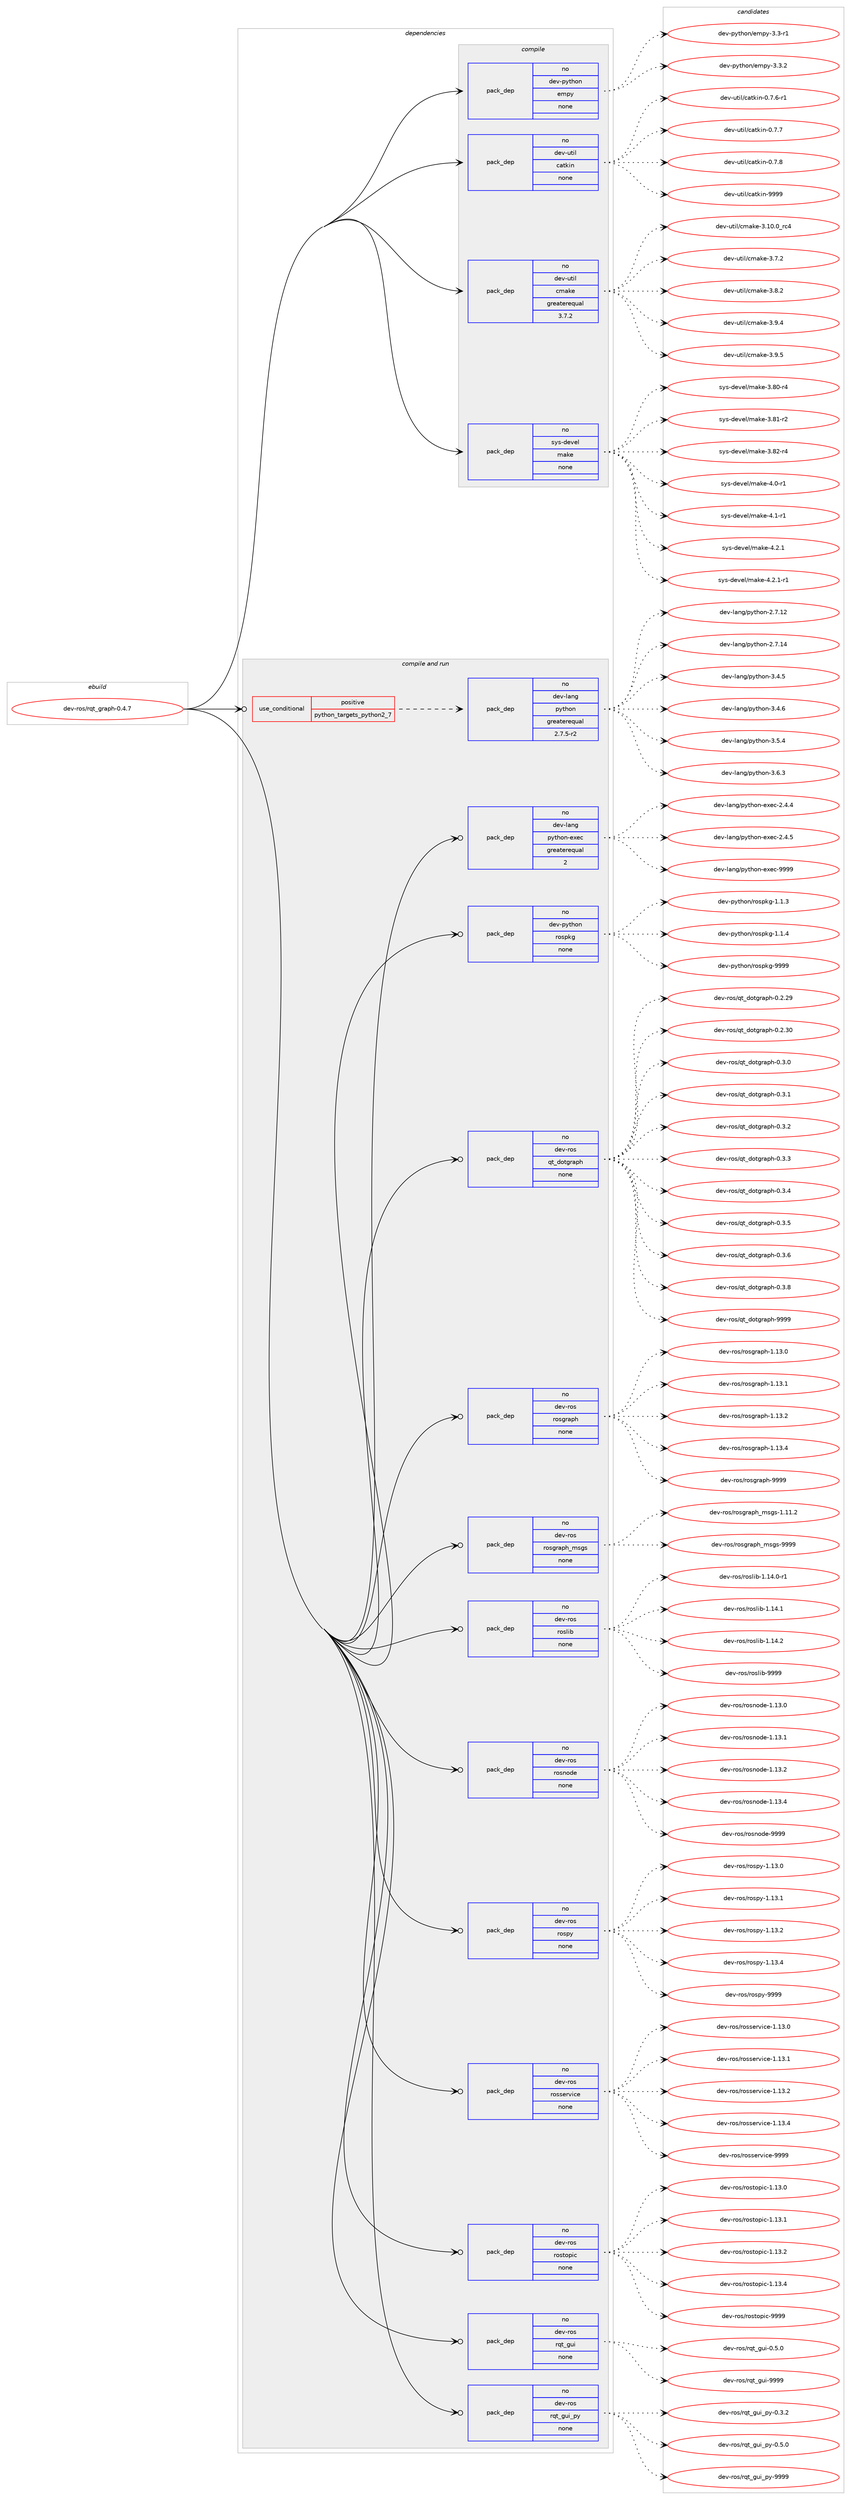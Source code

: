 digraph prolog {

# *************
# Graph options
# *************

newrank=true;
concentrate=true;
compound=true;
graph [rankdir=LR,fontname=Helvetica,fontsize=10,ranksep=1.5];#, ranksep=2.5, nodesep=0.2];
edge  [arrowhead=vee];
node  [fontname=Helvetica,fontsize=10];

# **********
# The ebuild
# **********

subgraph cluster_leftcol {
color=gray;
rank=same;
label=<<i>ebuild</i>>;
id [label="dev-ros/rqt_graph-0.4.7", color=red, width=4, href="../dev-ros/rqt_graph-0.4.7.svg"];
}

# ****************
# The dependencies
# ****************

subgraph cluster_midcol {
color=gray;
label=<<i>dependencies</i>>;
subgraph cluster_compile {
fillcolor="#eeeeee";
style=filled;
label=<<i>compile</i>>;
subgraph pack161561 {
dependency212595 [label=<<TABLE BORDER="0" CELLBORDER="1" CELLSPACING="0" CELLPADDING="4" WIDTH="220"><TR><TD ROWSPAN="6" CELLPADDING="30">pack_dep</TD></TR><TR><TD WIDTH="110">no</TD></TR><TR><TD>dev-python</TD></TR><TR><TD>empy</TD></TR><TR><TD>none</TD></TR><TR><TD></TD></TR></TABLE>>, shape=none, color=blue];
}
id:e -> dependency212595:w [weight=20,style="solid",arrowhead="vee"];
subgraph pack161562 {
dependency212596 [label=<<TABLE BORDER="0" CELLBORDER="1" CELLSPACING="0" CELLPADDING="4" WIDTH="220"><TR><TD ROWSPAN="6" CELLPADDING="30">pack_dep</TD></TR><TR><TD WIDTH="110">no</TD></TR><TR><TD>dev-util</TD></TR><TR><TD>catkin</TD></TR><TR><TD>none</TD></TR><TR><TD></TD></TR></TABLE>>, shape=none, color=blue];
}
id:e -> dependency212596:w [weight=20,style="solid",arrowhead="vee"];
subgraph pack161563 {
dependency212597 [label=<<TABLE BORDER="0" CELLBORDER="1" CELLSPACING="0" CELLPADDING="4" WIDTH="220"><TR><TD ROWSPAN="6" CELLPADDING="30">pack_dep</TD></TR><TR><TD WIDTH="110">no</TD></TR><TR><TD>dev-util</TD></TR><TR><TD>cmake</TD></TR><TR><TD>greaterequal</TD></TR><TR><TD>3.7.2</TD></TR></TABLE>>, shape=none, color=blue];
}
id:e -> dependency212597:w [weight=20,style="solid",arrowhead="vee"];
subgraph pack161564 {
dependency212598 [label=<<TABLE BORDER="0" CELLBORDER="1" CELLSPACING="0" CELLPADDING="4" WIDTH="220"><TR><TD ROWSPAN="6" CELLPADDING="30">pack_dep</TD></TR><TR><TD WIDTH="110">no</TD></TR><TR><TD>sys-devel</TD></TR><TR><TD>make</TD></TR><TR><TD>none</TD></TR><TR><TD></TD></TR></TABLE>>, shape=none, color=blue];
}
id:e -> dependency212598:w [weight=20,style="solid",arrowhead="vee"];
}
subgraph cluster_compileandrun {
fillcolor="#eeeeee";
style=filled;
label=<<i>compile and run</i>>;
subgraph cond47047 {
dependency212599 [label=<<TABLE BORDER="0" CELLBORDER="1" CELLSPACING="0" CELLPADDING="4"><TR><TD ROWSPAN="3" CELLPADDING="10">use_conditional</TD></TR><TR><TD>positive</TD></TR><TR><TD>python_targets_python2_7</TD></TR></TABLE>>, shape=none, color=red];
subgraph pack161565 {
dependency212600 [label=<<TABLE BORDER="0" CELLBORDER="1" CELLSPACING="0" CELLPADDING="4" WIDTH="220"><TR><TD ROWSPAN="6" CELLPADDING="30">pack_dep</TD></TR><TR><TD WIDTH="110">no</TD></TR><TR><TD>dev-lang</TD></TR><TR><TD>python</TD></TR><TR><TD>greaterequal</TD></TR><TR><TD>2.7.5-r2</TD></TR></TABLE>>, shape=none, color=blue];
}
dependency212599:e -> dependency212600:w [weight=20,style="dashed",arrowhead="vee"];
}
id:e -> dependency212599:w [weight=20,style="solid",arrowhead="odotvee"];
subgraph pack161566 {
dependency212601 [label=<<TABLE BORDER="0" CELLBORDER="1" CELLSPACING="0" CELLPADDING="4" WIDTH="220"><TR><TD ROWSPAN="6" CELLPADDING="30">pack_dep</TD></TR><TR><TD WIDTH="110">no</TD></TR><TR><TD>dev-lang</TD></TR><TR><TD>python-exec</TD></TR><TR><TD>greaterequal</TD></TR><TR><TD>2</TD></TR></TABLE>>, shape=none, color=blue];
}
id:e -> dependency212601:w [weight=20,style="solid",arrowhead="odotvee"];
subgraph pack161567 {
dependency212602 [label=<<TABLE BORDER="0" CELLBORDER="1" CELLSPACING="0" CELLPADDING="4" WIDTH="220"><TR><TD ROWSPAN="6" CELLPADDING="30">pack_dep</TD></TR><TR><TD WIDTH="110">no</TD></TR><TR><TD>dev-python</TD></TR><TR><TD>rospkg</TD></TR><TR><TD>none</TD></TR><TR><TD></TD></TR></TABLE>>, shape=none, color=blue];
}
id:e -> dependency212602:w [weight=20,style="solid",arrowhead="odotvee"];
subgraph pack161568 {
dependency212603 [label=<<TABLE BORDER="0" CELLBORDER="1" CELLSPACING="0" CELLPADDING="4" WIDTH="220"><TR><TD ROWSPAN="6" CELLPADDING="30">pack_dep</TD></TR><TR><TD WIDTH="110">no</TD></TR><TR><TD>dev-ros</TD></TR><TR><TD>qt_dotgraph</TD></TR><TR><TD>none</TD></TR><TR><TD></TD></TR></TABLE>>, shape=none, color=blue];
}
id:e -> dependency212603:w [weight=20,style="solid",arrowhead="odotvee"];
subgraph pack161569 {
dependency212604 [label=<<TABLE BORDER="0" CELLBORDER="1" CELLSPACING="0" CELLPADDING="4" WIDTH="220"><TR><TD ROWSPAN="6" CELLPADDING="30">pack_dep</TD></TR><TR><TD WIDTH="110">no</TD></TR><TR><TD>dev-ros</TD></TR><TR><TD>rosgraph</TD></TR><TR><TD>none</TD></TR><TR><TD></TD></TR></TABLE>>, shape=none, color=blue];
}
id:e -> dependency212604:w [weight=20,style="solid",arrowhead="odotvee"];
subgraph pack161570 {
dependency212605 [label=<<TABLE BORDER="0" CELLBORDER="1" CELLSPACING="0" CELLPADDING="4" WIDTH="220"><TR><TD ROWSPAN="6" CELLPADDING="30">pack_dep</TD></TR><TR><TD WIDTH="110">no</TD></TR><TR><TD>dev-ros</TD></TR><TR><TD>rosgraph_msgs</TD></TR><TR><TD>none</TD></TR><TR><TD></TD></TR></TABLE>>, shape=none, color=blue];
}
id:e -> dependency212605:w [weight=20,style="solid",arrowhead="odotvee"];
subgraph pack161571 {
dependency212606 [label=<<TABLE BORDER="0" CELLBORDER="1" CELLSPACING="0" CELLPADDING="4" WIDTH="220"><TR><TD ROWSPAN="6" CELLPADDING="30">pack_dep</TD></TR><TR><TD WIDTH="110">no</TD></TR><TR><TD>dev-ros</TD></TR><TR><TD>roslib</TD></TR><TR><TD>none</TD></TR><TR><TD></TD></TR></TABLE>>, shape=none, color=blue];
}
id:e -> dependency212606:w [weight=20,style="solid",arrowhead="odotvee"];
subgraph pack161572 {
dependency212607 [label=<<TABLE BORDER="0" CELLBORDER="1" CELLSPACING="0" CELLPADDING="4" WIDTH="220"><TR><TD ROWSPAN="6" CELLPADDING="30">pack_dep</TD></TR><TR><TD WIDTH="110">no</TD></TR><TR><TD>dev-ros</TD></TR><TR><TD>rosnode</TD></TR><TR><TD>none</TD></TR><TR><TD></TD></TR></TABLE>>, shape=none, color=blue];
}
id:e -> dependency212607:w [weight=20,style="solid",arrowhead="odotvee"];
subgraph pack161573 {
dependency212608 [label=<<TABLE BORDER="0" CELLBORDER="1" CELLSPACING="0" CELLPADDING="4" WIDTH="220"><TR><TD ROWSPAN="6" CELLPADDING="30">pack_dep</TD></TR><TR><TD WIDTH="110">no</TD></TR><TR><TD>dev-ros</TD></TR><TR><TD>rospy</TD></TR><TR><TD>none</TD></TR><TR><TD></TD></TR></TABLE>>, shape=none, color=blue];
}
id:e -> dependency212608:w [weight=20,style="solid",arrowhead="odotvee"];
subgraph pack161574 {
dependency212609 [label=<<TABLE BORDER="0" CELLBORDER="1" CELLSPACING="0" CELLPADDING="4" WIDTH="220"><TR><TD ROWSPAN="6" CELLPADDING="30">pack_dep</TD></TR><TR><TD WIDTH="110">no</TD></TR><TR><TD>dev-ros</TD></TR><TR><TD>rosservice</TD></TR><TR><TD>none</TD></TR><TR><TD></TD></TR></TABLE>>, shape=none, color=blue];
}
id:e -> dependency212609:w [weight=20,style="solid",arrowhead="odotvee"];
subgraph pack161575 {
dependency212610 [label=<<TABLE BORDER="0" CELLBORDER="1" CELLSPACING="0" CELLPADDING="4" WIDTH="220"><TR><TD ROWSPAN="6" CELLPADDING="30">pack_dep</TD></TR><TR><TD WIDTH="110">no</TD></TR><TR><TD>dev-ros</TD></TR><TR><TD>rostopic</TD></TR><TR><TD>none</TD></TR><TR><TD></TD></TR></TABLE>>, shape=none, color=blue];
}
id:e -> dependency212610:w [weight=20,style="solid",arrowhead="odotvee"];
subgraph pack161576 {
dependency212611 [label=<<TABLE BORDER="0" CELLBORDER="1" CELLSPACING="0" CELLPADDING="4" WIDTH="220"><TR><TD ROWSPAN="6" CELLPADDING="30">pack_dep</TD></TR><TR><TD WIDTH="110">no</TD></TR><TR><TD>dev-ros</TD></TR><TR><TD>rqt_gui</TD></TR><TR><TD>none</TD></TR><TR><TD></TD></TR></TABLE>>, shape=none, color=blue];
}
id:e -> dependency212611:w [weight=20,style="solid",arrowhead="odotvee"];
subgraph pack161577 {
dependency212612 [label=<<TABLE BORDER="0" CELLBORDER="1" CELLSPACING="0" CELLPADDING="4" WIDTH="220"><TR><TD ROWSPAN="6" CELLPADDING="30">pack_dep</TD></TR><TR><TD WIDTH="110">no</TD></TR><TR><TD>dev-ros</TD></TR><TR><TD>rqt_gui_py</TD></TR><TR><TD>none</TD></TR><TR><TD></TD></TR></TABLE>>, shape=none, color=blue];
}
id:e -> dependency212612:w [weight=20,style="solid",arrowhead="odotvee"];
}
subgraph cluster_run {
fillcolor="#eeeeee";
style=filled;
label=<<i>run</i>>;
}
}

# **************
# The candidates
# **************

subgraph cluster_choices {
rank=same;
color=gray;
label=<<i>candidates</i>>;

subgraph choice161561 {
color=black;
nodesep=1;
choice1001011184511212111610411111047101109112121455146514511449 [label="dev-python/empy-3.3-r1", color=red, width=4,href="../dev-python/empy-3.3-r1.svg"];
choice1001011184511212111610411111047101109112121455146514650 [label="dev-python/empy-3.3.2", color=red, width=4,href="../dev-python/empy-3.3.2.svg"];
dependency212595:e -> choice1001011184511212111610411111047101109112121455146514511449:w [style=dotted,weight="100"];
dependency212595:e -> choice1001011184511212111610411111047101109112121455146514650:w [style=dotted,weight="100"];
}
subgraph choice161562 {
color=black;
nodesep=1;
choice100101118451171161051084799971161071051104548465546544511449 [label="dev-util/catkin-0.7.6-r1", color=red, width=4,href="../dev-util/catkin-0.7.6-r1.svg"];
choice10010111845117116105108479997116107105110454846554655 [label="dev-util/catkin-0.7.7", color=red, width=4,href="../dev-util/catkin-0.7.7.svg"];
choice10010111845117116105108479997116107105110454846554656 [label="dev-util/catkin-0.7.8", color=red, width=4,href="../dev-util/catkin-0.7.8.svg"];
choice100101118451171161051084799971161071051104557575757 [label="dev-util/catkin-9999", color=red, width=4,href="../dev-util/catkin-9999.svg"];
dependency212596:e -> choice100101118451171161051084799971161071051104548465546544511449:w [style=dotted,weight="100"];
dependency212596:e -> choice10010111845117116105108479997116107105110454846554655:w [style=dotted,weight="100"];
dependency212596:e -> choice10010111845117116105108479997116107105110454846554656:w [style=dotted,weight="100"];
dependency212596:e -> choice100101118451171161051084799971161071051104557575757:w [style=dotted,weight="100"];
}
subgraph choice161563 {
color=black;
nodesep=1;
choice1001011184511711610510847991099710710145514649484648951149952 [label="dev-util/cmake-3.10.0_rc4", color=red, width=4,href="../dev-util/cmake-3.10.0_rc4.svg"];
choice10010111845117116105108479910997107101455146554650 [label="dev-util/cmake-3.7.2", color=red, width=4,href="../dev-util/cmake-3.7.2.svg"];
choice10010111845117116105108479910997107101455146564650 [label="dev-util/cmake-3.8.2", color=red, width=4,href="../dev-util/cmake-3.8.2.svg"];
choice10010111845117116105108479910997107101455146574652 [label="dev-util/cmake-3.9.4", color=red, width=4,href="../dev-util/cmake-3.9.4.svg"];
choice10010111845117116105108479910997107101455146574653 [label="dev-util/cmake-3.9.5", color=red, width=4,href="../dev-util/cmake-3.9.5.svg"];
dependency212597:e -> choice1001011184511711610510847991099710710145514649484648951149952:w [style=dotted,weight="100"];
dependency212597:e -> choice10010111845117116105108479910997107101455146554650:w [style=dotted,weight="100"];
dependency212597:e -> choice10010111845117116105108479910997107101455146564650:w [style=dotted,weight="100"];
dependency212597:e -> choice10010111845117116105108479910997107101455146574652:w [style=dotted,weight="100"];
dependency212597:e -> choice10010111845117116105108479910997107101455146574653:w [style=dotted,weight="100"];
}
subgraph choice161564 {
color=black;
nodesep=1;
choice11512111545100101118101108471099710710145514656484511452 [label="sys-devel/make-3.80-r4", color=red, width=4,href="../sys-devel/make-3.80-r4.svg"];
choice11512111545100101118101108471099710710145514656494511450 [label="sys-devel/make-3.81-r2", color=red, width=4,href="../sys-devel/make-3.81-r2.svg"];
choice11512111545100101118101108471099710710145514656504511452 [label="sys-devel/make-3.82-r4", color=red, width=4,href="../sys-devel/make-3.82-r4.svg"];
choice115121115451001011181011084710997107101455246484511449 [label="sys-devel/make-4.0-r1", color=red, width=4,href="../sys-devel/make-4.0-r1.svg"];
choice115121115451001011181011084710997107101455246494511449 [label="sys-devel/make-4.1-r1", color=red, width=4,href="../sys-devel/make-4.1-r1.svg"];
choice115121115451001011181011084710997107101455246504649 [label="sys-devel/make-4.2.1", color=red, width=4,href="../sys-devel/make-4.2.1.svg"];
choice1151211154510010111810110847109971071014552465046494511449 [label="sys-devel/make-4.2.1-r1", color=red, width=4,href="../sys-devel/make-4.2.1-r1.svg"];
dependency212598:e -> choice11512111545100101118101108471099710710145514656484511452:w [style=dotted,weight="100"];
dependency212598:e -> choice11512111545100101118101108471099710710145514656494511450:w [style=dotted,weight="100"];
dependency212598:e -> choice11512111545100101118101108471099710710145514656504511452:w [style=dotted,weight="100"];
dependency212598:e -> choice115121115451001011181011084710997107101455246484511449:w [style=dotted,weight="100"];
dependency212598:e -> choice115121115451001011181011084710997107101455246494511449:w [style=dotted,weight="100"];
dependency212598:e -> choice115121115451001011181011084710997107101455246504649:w [style=dotted,weight="100"];
dependency212598:e -> choice1151211154510010111810110847109971071014552465046494511449:w [style=dotted,weight="100"];
}
subgraph choice161565 {
color=black;
nodesep=1;
choice10010111845108971101034711212111610411111045504655464950 [label="dev-lang/python-2.7.12", color=red, width=4,href="../dev-lang/python-2.7.12.svg"];
choice10010111845108971101034711212111610411111045504655464952 [label="dev-lang/python-2.7.14", color=red, width=4,href="../dev-lang/python-2.7.14.svg"];
choice100101118451089711010347112121116104111110455146524653 [label="dev-lang/python-3.4.5", color=red, width=4,href="../dev-lang/python-3.4.5.svg"];
choice100101118451089711010347112121116104111110455146524654 [label="dev-lang/python-3.4.6", color=red, width=4,href="../dev-lang/python-3.4.6.svg"];
choice100101118451089711010347112121116104111110455146534652 [label="dev-lang/python-3.5.4", color=red, width=4,href="../dev-lang/python-3.5.4.svg"];
choice100101118451089711010347112121116104111110455146544651 [label="dev-lang/python-3.6.3", color=red, width=4,href="../dev-lang/python-3.6.3.svg"];
dependency212600:e -> choice10010111845108971101034711212111610411111045504655464950:w [style=dotted,weight="100"];
dependency212600:e -> choice10010111845108971101034711212111610411111045504655464952:w [style=dotted,weight="100"];
dependency212600:e -> choice100101118451089711010347112121116104111110455146524653:w [style=dotted,weight="100"];
dependency212600:e -> choice100101118451089711010347112121116104111110455146524654:w [style=dotted,weight="100"];
dependency212600:e -> choice100101118451089711010347112121116104111110455146534652:w [style=dotted,weight="100"];
dependency212600:e -> choice100101118451089711010347112121116104111110455146544651:w [style=dotted,weight="100"];
}
subgraph choice161566 {
color=black;
nodesep=1;
choice1001011184510897110103471121211161041111104510112010199455046524652 [label="dev-lang/python-exec-2.4.4", color=red, width=4,href="../dev-lang/python-exec-2.4.4.svg"];
choice1001011184510897110103471121211161041111104510112010199455046524653 [label="dev-lang/python-exec-2.4.5", color=red, width=4,href="../dev-lang/python-exec-2.4.5.svg"];
choice10010111845108971101034711212111610411111045101120101994557575757 [label="dev-lang/python-exec-9999", color=red, width=4,href="../dev-lang/python-exec-9999.svg"];
dependency212601:e -> choice1001011184510897110103471121211161041111104510112010199455046524652:w [style=dotted,weight="100"];
dependency212601:e -> choice1001011184510897110103471121211161041111104510112010199455046524653:w [style=dotted,weight="100"];
dependency212601:e -> choice10010111845108971101034711212111610411111045101120101994557575757:w [style=dotted,weight="100"];
}
subgraph choice161567 {
color=black;
nodesep=1;
choice1001011184511212111610411111047114111115112107103454946494651 [label="dev-python/rospkg-1.1.3", color=red, width=4,href="../dev-python/rospkg-1.1.3.svg"];
choice1001011184511212111610411111047114111115112107103454946494652 [label="dev-python/rospkg-1.1.4", color=red, width=4,href="../dev-python/rospkg-1.1.4.svg"];
choice10010111845112121116104111110471141111151121071034557575757 [label="dev-python/rospkg-9999", color=red, width=4,href="../dev-python/rospkg-9999.svg"];
dependency212602:e -> choice1001011184511212111610411111047114111115112107103454946494651:w [style=dotted,weight="100"];
dependency212602:e -> choice1001011184511212111610411111047114111115112107103454946494652:w [style=dotted,weight="100"];
dependency212602:e -> choice10010111845112121116104111110471141111151121071034557575757:w [style=dotted,weight="100"];
}
subgraph choice161568 {
color=black;
nodesep=1;
choice1001011184511411111547113116951001111161031149711210445484650465057 [label="dev-ros/qt_dotgraph-0.2.29", color=red, width=4,href="../dev-ros/qt_dotgraph-0.2.29.svg"];
choice1001011184511411111547113116951001111161031149711210445484650465148 [label="dev-ros/qt_dotgraph-0.2.30", color=red, width=4,href="../dev-ros/qt_dotgraph-0.2.30.svg"];
choice10010111845114111115471131169510011111610311497112104454846514648 [label="dev-ros/qt_dotgraph-0.3.0", color=red, width=4,href="../dev-ros/qt_dotgraph-0.3.0.svg"];
choice10010111845114111115471131169510011111610311497112104454846514649 [label="dev-ros/qt_dotgraph-0.3.1", color=red, width=4,href="../dev-ros/qt_dotgraph-0.3.1.svg"];
choice10010111845114111115471131169510011111610311497112104454846514650 [label="dev-ros/qt_dotgraph-0.3.2", color=red, width=4,href="../dev-ros/qt_dotgraph-0.3.2.svg"];
choice10010111845114111115471131169510011111610311497112104454846514651 [label="dev-ros/qt_dotgraph-0.3.3", color=red, width=4,href="../dev-ros/qt_dotgraph-0.3.3.svg"];
choice10010111845114111115471131169510011111610311497112104454846514652 [label="dev-ros/qt_dotgraph-0.3.4", color=red, width=4,href="../dev-ros/qt_dotgraph-0.3.4.svg"];
choice10010111845114111115471131169510011111610311497112104454846514653 [label="dev-ros/qt_dotgraph-0.3.5", color=red, width=4,href="../dev-ros/qt_dotgraph-0.3.5.svg"];
choice10010111845114111115471131169510011111610311497112104454846514654 [label="dev-ros/qt_dotgraph-0.3.6", color=red, width=4,href="../dev-ros/qt_dotgraph-0.3.6.svg"];
choice10010111845114111115471131169510011111610311497112104454846514656 [label="dev-ros/qt_dotgraph-0.3.8", color=red, width=4,href="../dev-ros/qt_dotgraph-0.3.8.svg"];
choice100101118451141111154711311695100111116103114971121044557575757 [label="dev-ros/qt_dotgraph-9999", color=red, width=4,href="../dev-ros/qt_dotgraph-9999.svg"];
dependency212603:e -> choice1001011184511411111547113116951001111161031149711210445484650465057:w [style=dotted,weight="100"];
dependency212603:e -> choice1001011184511411111547113116951001111161031149711210445484650465148:w [style=dotted,weight="100"];
dependency212603:e -> choice10010111845114111115471131169510011111610311497112104454846514648:w [style=dotted,weight="100"];
dependency212603:e -> choice10010111845114111115471131169510011111610311497112104454846514649:w [style=dotted,weight="100"];
dependency212603:e -> choice10010111845114111115471131169510011111610311497112104454846514650:w [style=dotted,weight="100"];
dependency212603:e -> choice10010111845114111115471131169510011111610311497112104454846514651:w [style=dotted,weight="100"];
dependency212603:e -> choice10010111845114111115471131169510011111610311497112104454846514652:w [style=dotted,weight="100"];
dependency212603:e -> choice10010111845114111115471131169510011111610311497112104454846514653:w [style=dotted,weight="100"];
dependency212603:e -> choice10010111845114111115471131169510011111610311497112104454846514654:w [style=dotted,weight="100"];
dependency212603:e -> choice10010111845114111115471131169510011111610311497112104454846514656:w [style=dotted,weight="100"];
dependency212603:e -> choice100101118451141111154711311695100111116103114971121044557575757:w [style=dotted,weight="100"];
}
subgraph choice161569 {
color=black;
nodesep=1;
choice10010111845114111115471141111151031149711210445494649514648 [label="dev-ros/rosgraph-1.13.0", color=red, width=4,href="../dev-ros/rosgraph-1.13.0.svg"];
choice10010111845114111115471141111151031149711210445494649514649 [label="dev-ros/rosgraph-1.13.1", color=red, width=4,href="../dev-ros/rosgraph-1.13.1.svg"];
choice10010111845114111115471141111151031149711210445494649514650 [label="dev-ros/rosgraph-1.13.2", color=red, width=4,href="../dev-ros/rosgraph-1.13.2.svg"];
choice10010111845114111115471141111151031149711210445494649514652 [label="dev-ros/rosgraph-1.13.4", color=red, width=4,href="../dev-ros/rosgraph-1.13.4.svg"];
choice1001011184511411111547114111115103114971121044557575757 [label="dev-ros/rosgraph-9999", color=red, width=4,href="../dev-ros/rosgraph-9999.svg"];
dependency212604:e -> choice10010111845114111115471141111151031149711210445494649514648:w [style=dotted,weight="100"];
dependency212604:e -> choice10010111845114111115471141111151031149711210445494649514649:w [style=dotted,weight="100"];
dependency212604:e -> choice10010111845114111115471141111151031149711210445494649514650:w [style=dotted,weight="100"];
dependency212604:e -> choice10010111845114111115471141111151031149711210445494649514652:w [style=dotted,weight="100"];
dependency212604:e -> choice1001011184511411111547114111115103114971121044557575757:w [style=dotted,weight="100"];
}
subgraph choice161570 {
color=black;
nodesep=1;
choice1001011184511411111547114111115103114971121049510911510311545494649494650 [label="dev-ros/rosgraph_msgs-1.11.2", color=red, width=4,href="../dev-ros/rosgraph_msgs-1.11.2.svg"];
choice100101118451141111154711411111510311497112104951091151031154557575757 [label="dev-ros/rosgraph_msgs-9999", color=red, width=4,href="../dev-ros/rosgraph_msgs-9999.svg"];
dependency212605:e -> choice1001011184511411111547114111115103114971121049510911510311545494649494650:w [style=dotted,weight="100"];
dependency212605:e -> choice100101118451141111154711411111510311497112104951091151031154557575757:w [style=dotted,weight="100"];
}
subgraph choice161571 {
color=black;
nodesep=1;
choice100101118451141111154711411111510810598454946495246484511449 [label="dev-ros/roslib-1.14.0-r1", color=red, width=4,href="../dev-ros/roslib-1.14.0-r1.svg"];
choice10010111845114111115471141111151081059845494649524649 [label="dev-ros/roslib-1.14.1", color=red, width=4,href="../dev-ros/roslib-1.14.1.svg"];
choice10010111845114111115471141111151081059845494649524650 [label="dev-ros/roslib-1.14.2", color=red, width=4,href="../dev-ros/roslib-1.14.2.svg"];
choice1001011184511411111547114111115108105984557575757 [label="dev-ros/roslib-9999", color=red, width=4,href="../dev-ros/roslib-9999.svg"];
dependency212606:e -> choice100101118451141111154711411111510810598454946495246484511449:w [style=dotted,weight="100"];
dependency212606:e -> choice10010111845114111115471141111151081059845494649524649:w [style=dotted,weight="100"];
dependency212606:e -> choice10010111845114111115471141111151081059845494649524650:w [style=dotted,weight="100"];
dependency212606:e -> choice1001011184511411111547114111115108105984557575757:w [style=dotted,weight="100"];
}
subgraph choice161572 {
color=black;
nodesep=1;
choice100101118451141111154711411111511011110010145494649514648 [label="dev-ros/rosnode-1.13.0", color=red, width=4,href="../dev-ros/rosnode-1.13.0.svg"];
choice100101118451141111154711411111511011110010145494649514649 [label="dev-ros/rosnode-1.13.1", color=red, width=4,href="../dev-ros/rosnode-1.13.1.svg"];
choice100101118451141111154711411111511011110010145494649514650 [label="dev-ros/rosnode-1.13.2", color=red, width=4,href="../dev-ros/rosnode-1.13.2.svg"];
choice100101118451141111154711411111511011110010145494649514652 [label="dev-ros/rosnode-1.13.4", color=red, width=4,href="../dev-ros/rosnode-1.13.4.svg"];
choice10010111845114111115471141111151101111001014557575757 [label="dev-ros/rosnode-9999", color=red, width=4,href="../dev-ros/rosnode-9999.svg"];
dependency212607:e -> choice100101118451141111154711411111511011110010145494649514648:w [style=dotted,weight="100"];
dependency212607:e -> choice100101118451141111154711411111511011110010145494649514649:w [style=dotted,weight="100"];
dependency212607:e -> choice100101118451141111154711411111511011110010145494649514650:w [style=dotted,weight="100"];
dependency212607:e -> choice100101118451141111154711411111511011110010145494649514652:w [style=dotted,weight="100"];
dependency212607:e -> choice10010111845114111115471141111151101111001014557575757:w [style=dotted,weight="100"];
}
subgraph choice161573 {
color=black;
nodesep=1;
choice100101118451141111154711411111511212145494649514648 [label="dev-ros/rospy-1.13.0", color=red, width=4,href="../dev-ros/rospy-1.13.0.svg"];
choice100101118451141111154711411111511212145494649514649 [label="dev-ros/rospy-1.13.1", color=red, width=4,href="../dev-ros/rospy-1.13.1.svg"];
choice100101118451141111154711411111511212145494649514650 [label="dev-ros/rospy-1.13.2", color=red, width=4,href="../dev-ros/rospy-1.13.2.svg"];
choice100101118451141111154711411111511212145494649514652 [label="dev-ros/rospy-1.13.4", color=red, width=4,href="../dev-ros/rospy-1.13.4.svg"];
choice10010111845114111115471141111151121214557575757 [label="dev-ros/rospy-9999", color=red, width=4,href="../dev-ros/rospy-9999.svg"];
dependency212608:e -> choice100101118451141111154711411111511212145494649514648:w [style=dotted,weight="100"];
dependency212608:e -> choice100101118451141111154711411111511212145494649514649:w [style=dotted,weight="100"];
dependency212608:e -> choice100101118451141111154711411111511212145494649514650:w [style=dotted,weight="100"];
dependency212608:e -> choice100101118451141111154711411111511212145494649514652:w [style=dotted,weight="100"];
dependency212608:e -> choice10010111845114111115471141111151121214557575757:w [style=dotted,weight="100"];
}
subgraph choice161574 {
color=black;
nodesep=1;
choice10010111845114111115471141111151151011141181059910145494649514648 [label="dev-ros/rosservice-1.13.0", color=red, width=4,href="../dev-ros/rosservice-1.13.0.svg"];
choice10010111845114111115471141111151151011141181059910145494649514649 [label="dev-ros/rosservice-1.13.1", color=red, width=4,href="../dev-ros/rosservice-1.13.1.svg"];
choice10010111845114111115471141111151151011141181059910145494649514650 [label="dev-ros/rosservice-1.13.2", color=red, width=4,href="../dev-ros/rosservice-1.13.2.svg"];
choice10010111845114111115471141111151151011141181059910145494649514652 [label="dev-ros/rosservice-1.13.4", color=red, width=4,href="../dev-ros/rosservice-1.13.4.svg"];
choice1001011184511411111547114111115115101114118105991014557575757 [label="dev-ros/rosservice-9999", color=red, width=4,href="../dev-ros/rosservice-9999.svg"];
dependency212609:e -> choice10010111845114111115471141111151151011141181059910145494649514648:w [style=dotted,weight="100"];
dependency212609:e -> choice10010111845114111115471141111151151011141181059910145494649514649:w [style=dotted,weight="100"];
dependency212609:e -> choice10010111845114111115471141111151151011141181059910145494649514650:w [style=dotted,weight="100"];
dependency212609:e -> choice10010111845114111115471141111151151011141181059910145494649514652:w [style=dotted,weight="100"];
dependency212609:e -> choice1001011184511411111547114111115115101114118105991014557575757:w [style=dotted,weight="100"];
}
subgraph choice161575 {
color=black;
nodesep=1;
choice10010111845114111115471141111151161111121059945494649514648 [label="dev-ros/rostopic-1.13.0", color=red, width=4,href="../dev-ros/rostopic-1.13.0.svg"];
choice10010111845114111115471141111151161111121059945494649514649 [label="dev-ros/rostopic-1.13.1", color=red, width=4,href="../dev-ros/rostopic-1.13.1.svg"];
choice10010111845114111115471141111151161111121059945494649514650 [label="dev-ros/rostopic-1.13.2", color=red, width=4,href="../dev-ros/rostopic-1.13.2.svg"];
choice10010111845114111115471141111151161111121059945494649514652 [label="dev-ros/rostopic-1.13.4", color=red, width=4,href="../dev-ros/rostopic-1.13.4.svg"];
choice1001011184511411111547114111115116111112105994557575757 [label="dev-ros/rostopic-9999", color=red, width=4,href="../dev-ros/rostopic-9999.svg"];
dependency212610:e -> choice10010111845114111115471141111151161111121059945494649514648:w [style=dotted,weight="100"];
dependency212610:e -> choice10010111845114111115471141111151161111121059945494649514649:w [style=dotted,weight="100"];
dependency212610:e -> choice10010111845114111115471141111151161111121059945494649514650:w [style=dotted,weight="100"];
dependency212610:e -> choice10010111845114111115471141111151161111121059945494649514652:w [style=dotted,weight="100"];
dependency212610:e -> choice1001011184511411111547114111115116111112105994557575757:w [style=dotted,weight="100"];
}
subgraph choice161576 {
color=black;
nodesep=1;
choice100101118451141111154711411311695103117105454846534648 [label="dev-ros/rqt_gui-0.5.0", color=red, width=4,href="../dev-ros/rqt_gui-0.5.0.svg"];
choice1001011184511411111547114113116951031171054557575757 [label="dev-ros/rqt_gui-9999", color=red, width=4,href="../dev-ros/rqt_gui-9999.svg"];
dependency212611:e -> choice100101118451141111154711411311695103117105454846534648:w [style=dotted,weight="100"];
dependency212611:e -> choice1001011184511411111547114113116951031171054557575757:w [style=dotted,weight="100"];
}
subgraph choice161577 {
color=black;
nodesep=1;
choice10010111845114111115471141131169510311710595112121454846514650 [label="dev-ros/rqt_gui_py-0.3.2", color=red, width=4,href="../dev-ros/rqt_gui_py-0.3.2.svg"];
choice10010111845114111115471141131169510311710595112121454846534648 [label="dev-ros/rqt_gui_py-0.5.0", color=red, width=4,href="../dev-ros/rqt_gui_py-0.5.0.svg"];
choice100101118451141111154711411311695103117105951121214557575757 [label="dev-ros/rqt_gui_py-9999", color=red, width=4,href="../dev-ros/rqt_gui_py-9999.svg"];
dependency212612:e -> choice10010111845114111115471141131169510311710595112121454846514650:w [style=dotted,weight="100"];
dependency212612:e -> choice10010111845114111115471141131169510311710595112121454846534648:w [style=dotted,weight="100"];
dependency212612:e -> choice100101118451141111154711411311695103117105951121214557575757:w [style=dotted,weight="100"];
}
}

}
